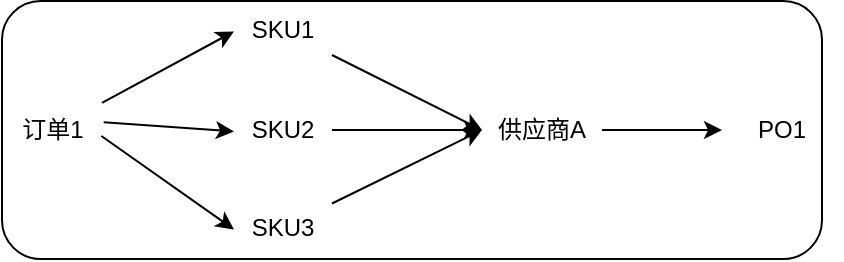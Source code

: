 <mxfile version="24.2.1" type="github">
  <diagram name="第 1 页" id="o9YLRaZN_MzfFCJkkCcs">
    <mxGraphModel dx="1646" dy="422" grid="1" gridSize="10" guides="1" tooltips="1" connect="1" arrows="1" fold="1" page="1" pageScale="1" pageWidth="827" pageHeight="1169" math="0" shadow="0">
      <root>
        <mxCell id="0" />
        <mxCell id="1" parent="0" />
        <mxCell id="G73J__HmT6jEHSXYVNBc-21" value="" style="rounded=1;whiteSpace=wrap;html=1;" vertex="1" parent="1">
          <mxGeometry x="-710" y="180.5" width="410" height="129" as="geometry" />
        </mxCell>
        <mxCell id="G73J__HmT6jEHSXYVNBc-20" value="" style="edgeStyle=none;rounded=0;orthogonalLoop=1;jettySize=auto;html=1;" edge="1" parent="1" source="G73J__HmT6jEHSXYVNBc-1" target="G73J__HmT6jEHSXYVNBc-19">
          <mxGeometry relative="1" as="geometry" />
        </mxCell>
        <mxCell id="G73J__HmT6jEHSXYVNBc-1" value="供应商A" style="text;html=1;align=center;verticalAlign=middle;whiteSpace=wrap;rounded=0;" vertex="1" parent="1">
          <mxGeometry x="-470" y="230" width="60" height="30" as="geometry" />
        </mxCell>
        <mxCell id="G73J__HmT6jEHSXYVNBc-7" value="订单1" style="text;html=1;align=center;verticalAlign=middle;resizable=0;points=[];autosize=1;strokeColor=none;fillColor=none;" vertex="1" parent="1">
          <mxGeometry x="-710" y="230" width="50" height="30" as="geometry" />
        </mxCell>
        <mxCell id="G73J__HmT6jEHSXYVNBc-16" style="edgeStyle=none;rounded=0;orthogonalLoop=1;jettySize=auto;html=1;entryX=0;entryY=0.5;entryDx=0;entryDy=0;" edge="1" parent="1" source="G73J__HmT6jEHSXYVNBc-9" target="G73J__HmT6jEHSXYVNBc-1">
          <mxGeometry relative="1" as="geometry" />
        </mxCell>
        <mxCell id="G73J__HmT6jEHSXYVNBc-9" value="SKU1" style="text;html=1;align=center;verticalAlign=middle;resizable=0;points=[];autosize=1;strokeColor=none;fillColor=none;" vertex="1" parent="1">
          <mxGeometry x="-595" y="180" width="50" height="30" as="geometry" />
        </mxCell>
        <mxCell id="G73J__HmT6jEHSXYVNBc-10" style="rounded=0;orthogonalLoop=1;jettySize=auto;html=1;entryX=0.02;entryY=0.524;entryDx=0;entryDy=0;entryPerimeter=0;" edge="1" parent="1" source="G73J__HmT6jEHSXYVNBc-7" target="G73J__HmT6jEHSXYVNBc-9">
          <mxGeometry relative="1" as="geometry" />
        </mxCell>
        <mxCell id="G73J__HmT6jEHSXYVNBc-17" style="edgeStyle=none;rounded=0;orthogonalLoop=1;jettySize=auto;html=1;entryX=0;entryY=0.5;entryDx=0;entryDy=0;" edge="1" parent="1" source="G73J__HmT6jEHSXYVNBc-11" target="G73J__HmT6jEHSXYVNBc-1">
          <mxGeometry relative="1" as="geometry" />
        </mxCell>
        <mxCell id="G73J__HmT6jEHSXYVNBc-11" value="SKU2" style="text;html=1;align=center;verticalAlign=middle;resizable=0;points=[];autosize=1;strokeColor=none;fillColor=none;" vertex="1" parent="1">
          <mxGeometry x="-595" y="230" width="50" height="30" as="geometry" />
        </mxCell>
        <mxCell id="G73J__HmT6jEHSXYVNBc-12" style="rounded=0;orthogonalLoop=1;jettySize=auto;html=1;entryX=0.02;entryY=0.524;entryDx=0;entryDy=0;entryPerimeter=0;exitX=1.017;exitY=0.371;exitDx=0;exitDy=0;exitPerimeter=0;" edge="1" parent="1" target="G73J__HmT6jEHSXYVNBc-11" source="G73J__HmT6jEHSXYVNBc-7">
          <mxGeometry relative="1" as="geometry">
            <mxPoint x="-650" y="241" as="sourcePoint" />
          </mxGeometry>
        </mxCell>
        <mxCell id="G73J__HmT6jEHSXYVNBc-18" style="edgeStyle=none;rounded=0;orthogonalLoop=1;jettySize=auto;html=1;entryX=0;entryY=0.5;entryDx=0;entryDy=0;" edge="1" parent="1" source="G73J__HmT6jEHSXYVNBc-13" target="G73J__HmT6jEHSXYVNBc-1">
          <mxGeometry relative="1" as="geometry" />
        </mxCell>
        <mxCell id="G73J__HmT6jEHSXYVNBc-13" value="SKU3" style="text;html=1;align=center;verticalAlign=middle;resizable=0;points=[];autosize=1;strokeColor=none;fillColor=none;" vertex="1" parent="1">
          <mxGeometry x="-595" y="279" width="50" height="30" as="geometry" />
        </mxCell>
        <mxCell id="G73J__HmT6jEHSXYVNBc-14" style="rounded=0;orthogonalLoop=1;jettySize=auto;html=1;entryX=0.02;entryY=0.524;entryDx=0;entryDy=0;entryPerimeter=0;exitX=0.994;exitY=0.6;exitDx=0;exitDy=0;exitPerimeter=0;" edge="1" parent="1" target="G73J__HmT6jEHSXYVNBc-13" source="G73J__HmT6jEHSXYVNBc-7">
          <mxGeometry relative="1" as="geometry">
            <mxPoint x="-660" y="330" as="sourcePoint" />
          </mxGeometry>
        </mxCell>
        <mxCell id="G73J__HmT6jEHSXYVNBc-19" value="PO1" style="text;html=1;align=center;verticalAlign=middle;whiteSpace=wrap;rounded=0;" vertex="1" parent="1">
          <mxGeometry x="-350" y="230" width="60" height="30" as="geometry" />
        </mxCell>
      </root>
    </mxGraphModel>
  </diagram>
</mxfile>
